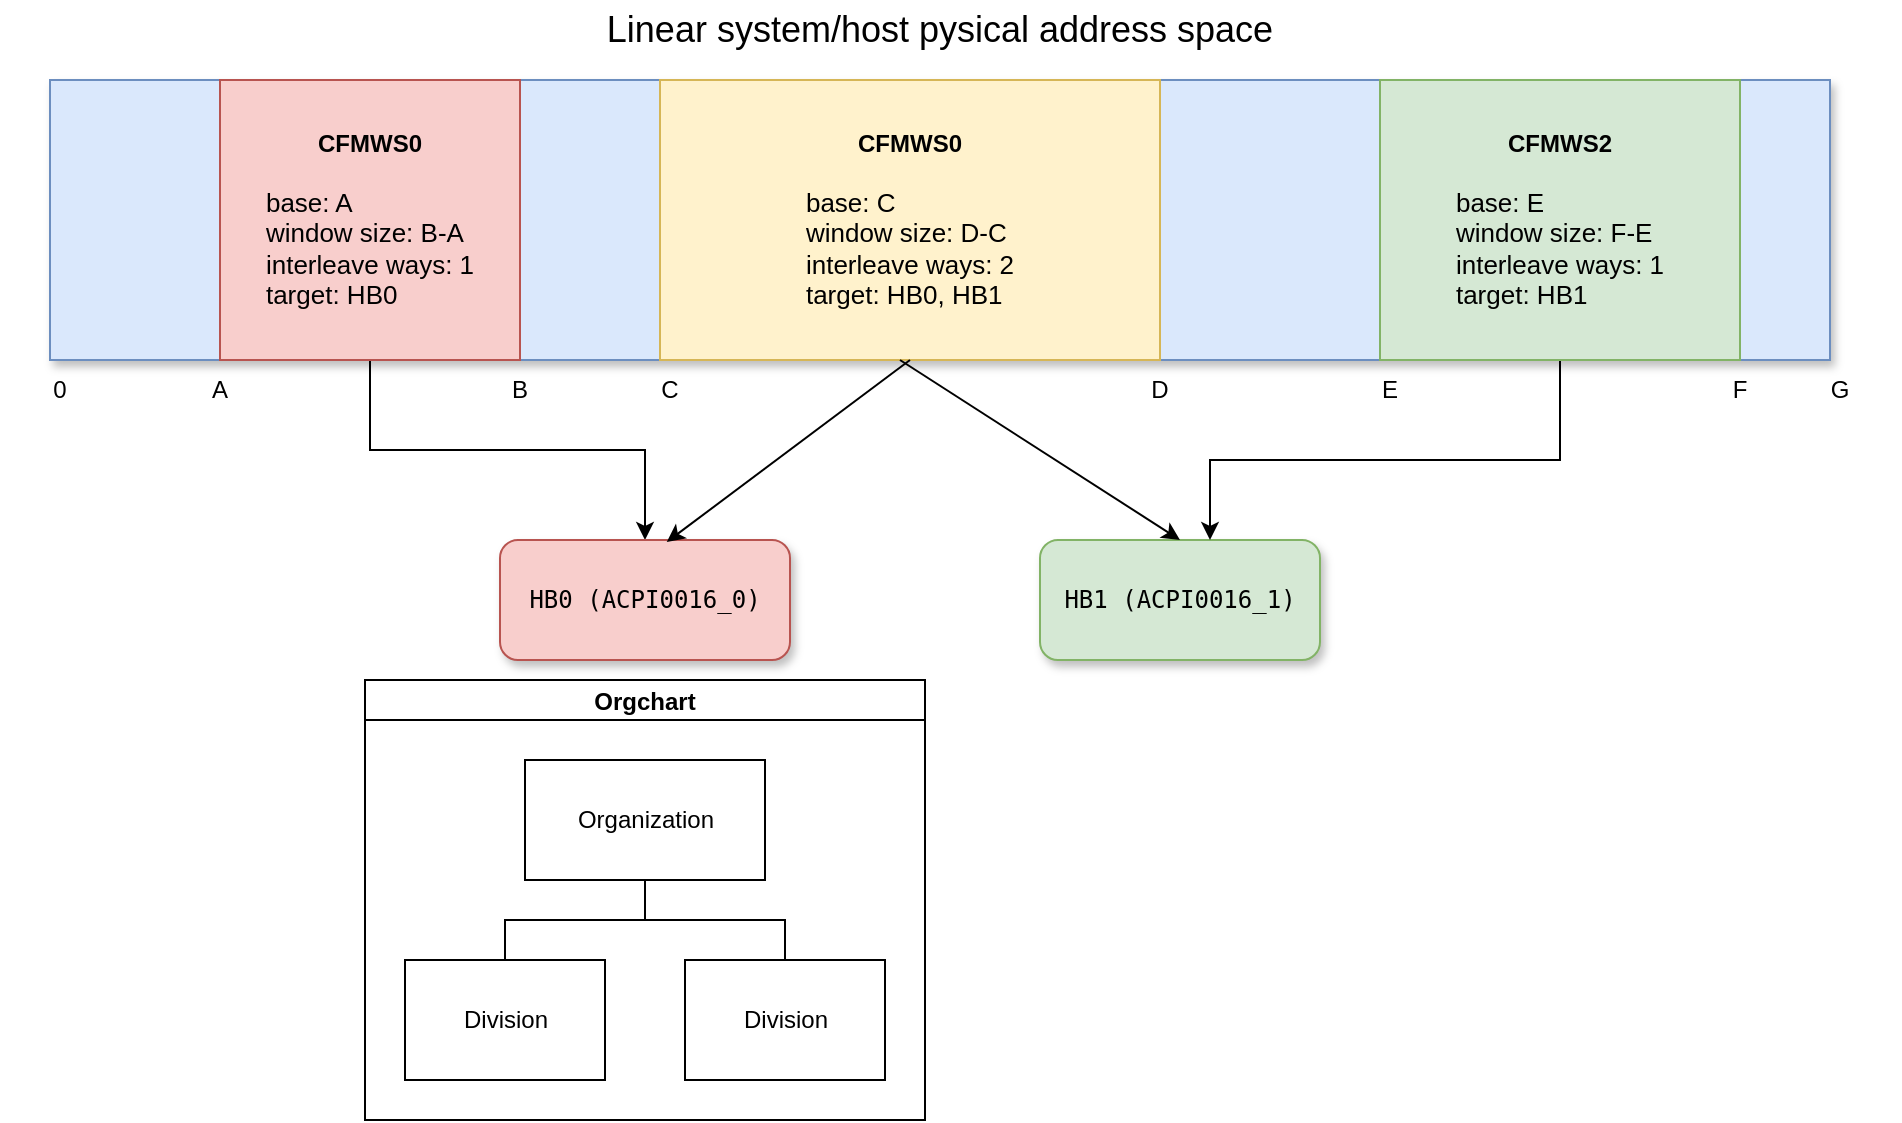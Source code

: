<mxfile version="21.6.8" type="github">
  <diagram name="Page-1" id="10a91c8b-09ff-31b1-d368-03940ed4cc9e">
    <mxGraphModel dx="1434" dy="798" grid="1" gridSize="10" guides="1" tooltips="1" connect="1" arrows="1" fold="1" page="1" pageScale="1" pageWidth="1100" pageHeight="850" background="none" math="0" shadow="0">
      <root>
        <mxCell id="0" />
        <mxCell id="1" parent="0" />
        <mxCell id="62893188c0fa7362-2" value="" style="whiteSpace=wrap;html=1;rounded=0;shadow=1;labelBackgroundColor=none;strokeWidth=1;fontFamily=Verdana;fontSize=12;align=center;fillColor=#dae8fc;strokeColor=#6c8ebf;" parent="1" vertex="1">
          <mxGeometry x="105" y="60" width="890" height="140" as="geometry" />
        </mxCell>
        <mxCell id="xX52NRWyYrMD9gy6yuDu-35" style="edgeStyle=orthogonalEdgeStyle;rounded=0;orthogonalLoop=1;jettySize=auto;html=1;exitX=0.5;exitY=1;exitDx=0;exitDy=0;entryX=0.5;entryY=0;entryDx=0;entryDy=0;" edge="1" parent="1" source="xX52NRWyYrMD9gy6yuDu-1" target="xX52NRWyYrMD9gy6yuDu-8">
          <mxGeometry relative="1" as="geometry" />
        </mxCell>
        <mxCell id="xX52NRWyYrMD9gy6yuDu-1" value="&lt;b&gt;CFMWS0&lt;br&gt;&lt;/b&gt;&lt;br&gt;&lt;div style=&quot;text-align: left; font-size: 13px;&quot;&gt;&lt;span style=&quot;background-color: initial;&quot;&gt;&lt;font style=&quot;font-size: 13px;&quot;&gt;base: A&lt;/font&gt;&lt;/span&gt;&lt;/div&gt;&lt;div style=&quot;text-align: left; font-size: 13px;&quot;&gt;&lt;span style=&quot;background-color: initial;&quot;&gt;&lt;font style=&quot;font-size: 13px;&quot;&gt;window size: B-A&lt;/font&gt;&lt;/span&gt;&lt;/div&gt;&lt;div style=&quot;text-align: left; font-size: 13px;&quot;&gt;interleave ways: 1&lt;/div&gt;&lt;div style=&quot;text-align: left; font-size: 13px;&quot;&gt;&lt;span style=&quot;background-color: initial;&quot;&gt;target: HB0&lt;/span&gt;&lt;br&gt;&lt;/div&gt;" style="rounded=0;whiteSpace=wrap;html=1;fillColor=#f8cecc;strokeColor=#b85450;" vertex="1" parent="1">
          <mxGeometry x="190" y="60" width="150" height="140" as="geometry" />
        </mxCell>
        <mxCell id="xX52NRWyYrMD9gy6yuDu-7" value="&lt;font style=&quot;font-size: 18px;&quot;&gt;Linear system/host pysical address space&lt;/font&gt;" style="text;html=1;strokeColor=none;fillColor=none;align=center;verticalAlign=middle;whiteSpace=wrap;rounded=0;" vertex="1" parent="1">
          <mxGeometry x="330" y="20" width="440" height="30" as="geometry" />
        </mxCell>
        <mxCell id="xX52NRWyYrMD9gy6yuDu-8" value="&lt;pre&gt;HB0 (ACPI0016_0)&lt;/pre&gt;" style="rounded=1;whiteSpace=wrap;html=1;fillColor=#f8cecc;strokeColor=#b85450;glass=0;shadow=1;" vertex="1" parent="1">
          <mxGeometry x="330" y="290" width="145" height="60" as="geometry" />
        </mxCell>
        <mxCell id="xX52NRWyYrMD9gy6yuDu-9" value="&lt;pre&gt;HB1 (ACPI0016_1)&lt;/pre&gt;" style="rounded=1;whiteSpace=wrap;html=1;fillColor=#d5e8d4;strokeColor=#82b366;shadow=1;" vertex="1" parent="1">
          <mxGeometry x="600" y="290" width="140" height="60" as="geometry" />
        </mxCell>
        <mxCell id="xX52NRWyYrMD9gy6yuDu-16" value="0" style="text;strokeColor=none;align=center;fillColor=none;html=1;verticalAlign=middle;whiteSpace=wrap;rounded=0;" vertex="1" parent="1">
          <mxGeometry x="80" y="200" width="60" height="30" as="geometry" />
        </mxCell>
        <mxCell id="xX52NRWyYrMD9gy6yuDu-17" value="A" style="text;strokeColor=none;align=center;fillColor=none;html=1;verticalAlign=middle;whiteSpace=wrap;rounded=0;" vertex="1" parent="1">
          <mxGeometry x="160" y="200" width="60" height="30" as="geometry" />
        </mxCell>
        <mxCell id="xX52NRWyYrMD9gy6yuDu-18" value="B" style="text;strokeColor=none;align=center;fillColor=none;html=1;verticalAlign=middle;whiteSpace=wrap;rounded=0;" vertex="1" parent="1">
          <mxGeometry x="310" y="200" width="60" height="30" as="geometry" />
        </mxCell>
        <mxCell id="xX52NRWyYrMD9gy6yuDu-19" value="C" style="text;strokeColor=none;align=center;fillColor=none;html=1;verticalAlign=middle;whiteSpace=wrap;rounded=0;" vertex="1" parent="1">
          <mxGeometry x="385" y="200" width="60" height="30" as="geometry" />
        </mxCell>
        <mxCell id="xX52NRWyYrMD9gy6yuDu-20" value="D" style="text;strokeColor=none;align=center;fillColor=none;html=1;verticalAlign=middle;whiteSpace=wrap;rounded=0;" vertex="1" parent="1">
          <mxGeometry x="630" y="200" width="60" height="30" as="geometry" />
        </mxCell>
        <mxCell id="xX52NRWyYrMD9gy6yuDu-21" value="E" style="text;strokeColor=none;align=center;fillColor=none;html=1;verticalAlign=middle;whiteSpace=wrap;rounded=0;" vertex="1" parent="1">
          <mxGeometry x="745" y="200" width="60" height="30" as="geometry" />
        </mxCell>
        <mxCell id="xX52NRWyYrMD9gy6yuDu-22" value="F" style="text;strokeColor=none;align=center;fillColor=none;html=1;verticalAlign=middle;whiteSpace=wrap;rounded=0;" vertex="1" parent="1">
          <mxGeometry x="920" y="200" width="60" height="30" as="geometry" />
        </mxCell>
        <mxCell id="xX52NRWyYrMD9gy6yuDu-23" value="G" style="text;strokeColor=none;align=center;fillColor=none;html=1;verticalAlign=middle;whiteSpace=wrap;rounded=0;" vertex="1" parent="1">
          <mxGeometry x="970" y="200" width="60" height="30" as="geometry" />
        </mxCell>
        <mxCell id="xX52NRWyYrMD9gy6yuDu-40" style="edgeStyle=orthogonalEdgeStyle;rounded=0;orthogonalLoop=1;jettySize=auto;html=1;" edge="1" parent="1" source="xX52NRWyYrMD9gy6yuDu-24" target="xX52NRWyYrMD9gy6yuDu-9">
          <mxGeometry relative="1" as="geometry">
            <Array as="points">
              <mxPoint x="860" y="250" />
              <mxPoint x="685" y="250" />
            </Array>
          </mxGeometry>
        </mxCell>
        <mxCell id="xX52NRWyYrMD9gy6yuDu-24" value="&lt;b&gt;CFMWS2&lt;br&gt;&lt;/b&gt;&lt;br&gt;&lt;div style=&quot;text-align: left; font-size: 13px;&quot;&gt;&lt;span style=&quot;background-color: initial;&quot;&gt;&lt;font style=&quot;font-size: 13px;&quot;&gt;base: E&lt;/font&gt;&lt;/span&gt;&lt;/div&gt;&lt;div style=&quot;text-align: left; font-size: 13px;&quot;&gt;&lt;span style=&quot;background-color: initial;&quot;&gt;&lt;font style=&quot;font-size: 13px;&quot;&gt;window size: F-E&lt;/font&gt;&lt;/span&gt;&lt;/div&gt;&lt;div style=&quot;text-align: left; font-size: 13px;&quot;&gt;&lt;span style=&quot;background-color: initial;&quot;&gt;&lt;font style=&quot;font-size: 13px;&quot;&gt;interleave ways: 1&lt;/font&gt;&lt;/span&gt;&lt;/div&gt;&lt;div style=&quot;text-align: left; font-size: 13px;&quot;&gt;&lt;span style=&quot;background-color: initial;&quot;&gt;target: HB1&lt;/span&gt;&lt;br&gt;&lt;/div&gt;" style="rounded=0;whiteSpace=wrap;html=1;fillColor=#d5e8d4;strokeColor=#82b366;" vertex="1" parent="1">
          <mxGeometry x="770" y="60" width="180" height="140" as="geometry" />
        </mxCell>
        <mxCell id="xX52NRWyYrMD9gy6yuDu-25" value="&lt;b&gt;CFMWS0&lt;br&gt;&lt;/b&gt;&lt;br&gt;&lt;div style=&quot;text-align: left; font-size: 13px;&quot;&gt;&lt;span style=&quot;background-color: initial;&quot;&gt;&lt;font style=&quot;font-size: 13px;&quot;&gt;base: C&lt;/font&gt;&lt;/span&gt;&lt;/div&gt;&lt;div style=&quot;text-align: left; font-size: 13px;&quot;&gt;&lt;span style=&quot;background-color: initial;&quot;&gt;&lt;font style=&quot;font-size: 13px;&quot;&gt;window size: D-C&lt;/font&gt;&lt;/span&gt;&lt;/div&gt;&lt;div style=&quot;text-align: left; font-size: 13px;&quot;&gt;&lt;span style=&quot;background-color: initial;&quot;&gt;&lt;font style=&quot;font-size: 13px;&quot;&gt;interleave ways: 2&lt;/font&gt;&lt;/span&gt;&lt;/div&gt;&lt;div style=&quot;text-align: left; font-size: 13px;&quot;&gt;&lt;span style=&quot;background-color: initial;&quot;&gt;target: HB0, HB1&lt;/span&gt;&lt;br&gt;&lt;/div&gt;" style="rounded=0;whiteSpace=wrap;html=1;fillColor=#fff2cc;strokeColor=#d6b656;" vertex="1" parent="1">
          <mxGeometry x="410" y="60" width="250" height="140" as="geometry" />
        </mxCell>
        <mxCell id="xX52NRWyYrMD9gy6yuDu-42" value="" style="endArrow=classic;html=1;rounded=0;exitX=0.5;exitY=1;exitDx=0;exitDy=0;entryX=0.575;entryY=0.017;entryDx=0;entryDy=0;entryPerimeter=0;" edge="1" parent="1" source="xX52NRWyYrMD9gy6yuDu-25" target="xX52NRWyYrMD9gy6yuDu-8">
          <mxGeometry width="50" height="50" relative="1" as="geometry">
            <mxPoint x="490" y="310" as="sourcePoint" />
            <mxPoint x="420" y="300" as="targetPoint" />
          </mxGeometry>
        </mxCell>
        <mxCell id="xX52NRWyYrMD9gy6yuDu-43" value="" style="endArrow=classic;html=1;rounded=0;entryX=0.5;entryY=0;entryDx=0;entryDy=0;" edge="1" parent="1" target="xX52NRWyYrMD9gy6yuDu-9">
          <mxGeometry width="50" height="50" relative="1" as="geometry">
            <mxPoint x="530" y="200" as="sourcePoint" />
            <mxPoint x="670" y="280" as="targetPoint" />
          </mxGeometry>
        </mxCell>
        <mxCell id="xX52NRWyYrMD9gy6yuDu-69" value="Orgchart" style="swimlane;startSize=20;horizontal=1;containerType=tree;newEdgeStyle={&quot;edgeStyle&quot;:&quot;elbowEdgeStyle&quot;,&quot;startArrow&quot;:&quot;none&quot;,&quot;endArrow&quot;:&quot;none&quot;};" vertex="1" parent="1">
          <mxGeometry x="262.5" y="360" width="280" height="220" as="geometry">
            <mxRectangle x="262.5" y="360" width="90" height="30" as="alternateBounds" />
          </mxGeometry>
        </mxCell>
        <mxCell id="xX52NRWyYrMD9gy6yuDu-70" value="" style="edgeStyle=elbowEdgeStyle;elbow=vertical;sourcePerimeterSpacing=0;targetPerimeterSpacing=0;startArrow=none;endArrow=none;rounded=0;curved=0;" edge="1" parent="xX52NRWyYrMD9gy6yuDu-69" source="xX52NRWyYrMD9gy6yuDu-72" target="xX52NRWyYrMD9gy6yuDu-73">
          <mxGeometry relative="1" as="geometry" />
        </mxCell>
        <mxCell id="xX52NRWyYrMD9gy6yuDu-71" value="" style="edgeStyle=elbowEdgeStyle;elbow=vertical;sourcePerimeterSpacing=0;targetPerimeterSpacing=0;startArrow=none;endArrow=none;rounded=0;curved=0;" edge="1" parent="xX52NRWyYrMD9gy6yuDu-69" source="xX52NRWyYrMD9gy6yuDu-72" target="xX52NRWyYrMD9gy6yuDu-74">
          <mxGeometry relative="1" as="geometry" />
        </mxCell>
        <UserObject label="Organization" treeRoot="1" id="xX52NRWyYrMD9gy6yuDu-72">
          <mxCell style="whiteSpace=wrap;html=1;align=center;treeFolding=1;treeMoving=1;newEdgeStyle={&quot;edgeStyle&quot;:&quot;elbowEdgeStyle&quot;,&quot;startArrow&quot;:&quot;none&quot;,&quot;endArrow&quot;:&quot;none&quot;};" vertex="1" parent="xX52NRWyYrMD9gy6yuDu-69">
            <mxGeometry x="80" y="40" width="120" height="60" as="geometry" />
          </mxCell>
        </UserObject>
        <mxCell id="xX52NRWyYrMD9gy6yuDu-73" value="Division" style="whiteSpace=wrap;html=1;align=center;verticalAlign=middle;treeFolding=1;treeMoving=1;newEdgeStyle={&quot;edgeStyle&quot;:&quot;elbowEdgeStyle&quot;,&quot;startArrow&quot;:&quot;none&quot;,&quot;endArrow&quot;:&quot;none&quot;};" vertex="1" parent="xX52NRWyYrMD9gy6yuDu-69">
          <mxGeometry x="20" y="140" width="100" height="60" as="geometry" />
        </mxCell>
        <mxCell id="xX52NRWyYrMD9gy6yuDu-74" value="Division" style="whiteSpace=wrap;html=1;align=center;verticalAlign=middle;treeFolding=1;treeMoving=1;newEdgeStyle={&quot;edgeStyle&quot;:&quot;elbowEdgeStyle&quot;,&quot;startArrow&quot;:&quot;none&quot;,&quot;endArrow&quot;:&quot;none&quot;};" vertex="1" parent="xX52NRWyYrMD9gy6yuDu-69">
          <mxGeometry x="160" y="140" width="100" height="60" as="geometry" />
        </mxCell>
      </root>
    </mxGraphModel>
  </diagram>
</mxfile>
